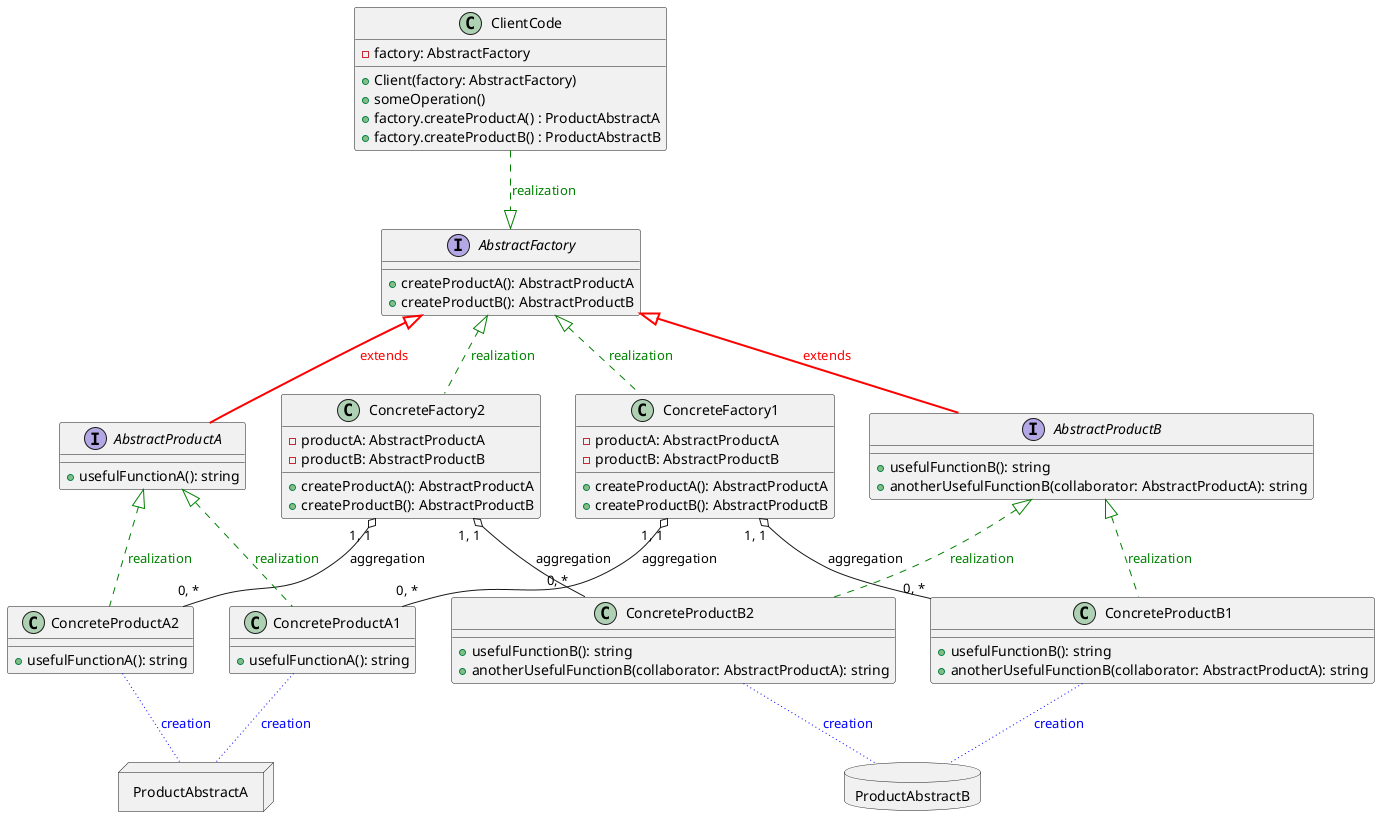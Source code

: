 @startuml af
' skinparam packageStyle rectangle

' O código cliente funciona com fábricas e produtos apenas por meio de resumo
' tipos: AbstractFactory e AbstractProduct. Isso permite que você passe por
' qualquer fábrica ou subclasse do produto para o código do cliente sem
' quebrá-lo.

  class ClientCode {
    -factory: AbstractFactory
    +Client(factory: AbstractFactory)
    +someOperation()
    +factory.createProductA() : ProductAbstractA
    +factory.createProductB() : ProductAbstractB

  '   console.log(ProductAbstractB.usefulFunctionB());
  '   console.log(ProductAbstractB.anotherUsefulFunctionB(ProductAbstractA));
  }

' A interface  Abstract Factory declara um conjunto de métodos que retornam
' diferentes produtos abstratos. Esses produtos são chamados de família e são
' relacionado por um tema ou conceito de alto nível. Produtos de uma família
' geralmente são capazes de colaborar entre si. Uma família de produtos pode
' ter vários variantes, mas os produtos de uma variante são incompatíveis com
' os produtos de outro.

  interface  AbstractFactory{
    +createProductA(): AbstractProductA
    +createProductB(): AbstractProductB
  }
  
' As fábricas concretas produzem uma família de produtos que pertencem a um
' único variante. A fábrica garante que os produtos resultantes são 
' compatíveis. Note que as assinaturas dos métodos da Fábrica concreta retornam
' um produto abstrato, enquanto dentro do método um produto concreto é
' instanciado.

  class ConcreteFactory1{
    -productA: AbstractProductA
    -productB: AbstractProductB
    +createProductA(): AbstractProductA
    +createProductB(): AbstractProductB
  }

' Cada Fábrica de Concreto possui uma variante de produto correspondente.

  class ConcreteFactory2{
    -productA: AbstractProductA
    -productB: AbstractProductB
    +createProductA(): AbstractProductA
    +createProductB(): AbstractProductB
  }

' Cada produto distinto de uma família de produtos deve ter uma interface  básica. Todos
' variantes do produto devem implementar esta interface .

  interface  AbstractProductA{
    +usefulFunctionA(): string
  }

' Esses produtos de concreto são criados por fábricas de concreto correspondentes.

  class ConcreteProductA1{
    +usefulFunctionA(): string
  }

  class ConcreteProductA2{
    +usefulFunctionA(): string
  }

  interface  AbstractProductB{
    +usefulFunctionB(): string
    +anotherUsefulFunctionB(collaborator: AbstractProductA): string
  }

' Esta é a interface  básica de outro produto. Todos os produtos podem interagir
' entre si, mas a interação adequada só é possível entre produtos de
' a mesma variante concreta.

  class ConcreteProductB1{

    ' O produto B é capaz de fazer suas próprias coisas ...
    +usefulFunctionB(): string
    ' ... mas também pode colaborar com o ProdutoA.
    '
    ' A Abstract Factory certifica-se de que todos os produtos que cria são da
    ' mesma variante e, portanto, compatível.
    +anotherUsefulFunctionB(collaborator: AbstractProductA): string
  }

' Esses produtos concretos são criados por fábricas concretas
' correspondentes.

  class ConcreteProductB2{
    +usefulFunctionB(): string
    ' A variante, Produto B2, só funciona corretamente com a variante,
    ' Produto A2. No entanto, ele aceita qualquer instância de AbstractProductA
    ' como um argumento.
    +anotherUsefulFunctionB(collaborator: AbstractProductA): string
  }

  package ProductAbstractA <<Node>> {
  }

  package ProductAbstractB <<Database>> {
  }

  ClientCode ..|> AbstractFactory #green;line.dashed;text:green : realization

  AbstractFactory <|.. ConcreteFactory1  #green;line.dashed;text:green : realization
  AbstractFactory <|.. ConcreteFactory2  #green;line.dashed;text:green : realization

  ConcreteFactory1 "1, 1" o-- "0, *" ConcreteProductA1  : aggregation
  ConcreteFactory1 "1, 1" o-- "0, *" ConcreteProductB1  : aggregation
  ConcreteFactory2 "1, 1" o-- "0, *" ConcreteProductA2  : aggregation
  ConcreteFactory2 "1, 1" o-- "0, *" ConcreteProductB2  : aggregation

  AbstractProductA <|.. ConcreteProductA1 #green;line.dashed;text:green : realization
  AbstractProductB <|.. ConcreteProductB1 #green;line.dashed;text:green : realization
  AbstractProductA <|.. ConcreteProductA2 #green;line.dashed;text:green : realization
  AbstractProductB <|.. ConcreteProductB2 #green;line.dashed;text:green : realization

  AbstractFactory <|-- AbstractProductA #line:red;line.bold;text:red : extends
  AbstractFactory <|-- AbstractProductB #line:red;line.bold;text:red : extends

  ConcreteProductA1 -- ProductAbstractA #blue;line.dotted;text:blue : creation
  ConcreteProductA2 -- ProductAbstractA #blue;line.dotted;text:blue : creation
  ConcreteProductB1 -- ProductAbstractB #blue;line.dotted;text:blue : creation
  ConcreteProductB2 -- ProductAbstractB #blue;line.dotted;text:blue : creation

@enduml